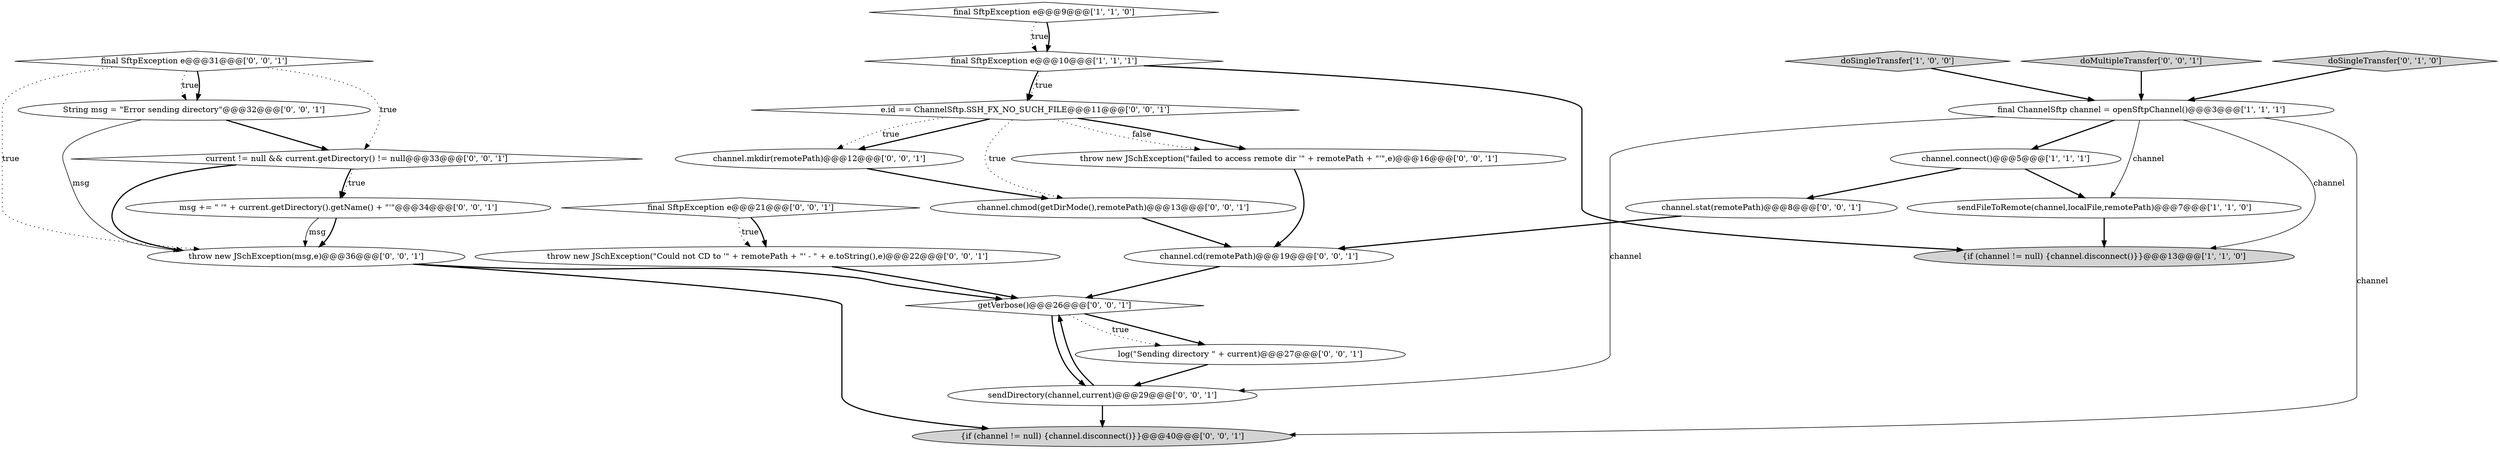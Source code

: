 digraph {
9 [style = filled, label = "String msg = \"Error sending directory\"@@@32@@@['0', '0', '1']", fillcolor = white, shape = ellipse image = "AAA0AAABBB3BBB"];
24 [style = filled, label = "sendDirectory(channel,current)@@@29@@@['0', '0', '1']", fillcolor = white, shape = ellipse image = "AAA0AAABBB3BBB"];
12 [style = filled, label = "e.id == ChannelSftp.SSH_FX_NO_SUCH_FILE@@@11@@@['0', '0', '1']", fillcolor = white, shape = diamond image = "AAA0AAABBB3BBB"];
19 [style = filled, label = "current != null && current.getDirectory() != null@@@33@@@['0', '0', '1']", fillcolor = white, shape = diamond image = "AAA0AAABBB3BBB"];
21 [style = filled, label = "final SftpException e@@@21@@@['0', '0', '1']", fillcolor = white, shape = diamond image = "AAA0AAABBB3BBB"];
25 [style = filled, label = "getVerbose()@@@26@@@['0', '0', '1']", fillcolor = white, shape = diamond image = "AAA0AAABBB3BBB"];
11 [style = filled, label = "{if (channel != null) {channel.disconnect()}}@@@40@@@['0', '0', '1']", fillcolor = lightgray, shape = ellipse image = "AAA0AAABBB3BBB"];
1 [style = filled, label = "sendFileToRemote(channel,localFile,remotePath)@@@7@@@['1', '1', '0']", fillcolor = white, shape = ellipse image = "AAA0AAABBB1BBB"];
8 [style = filled, label = "channel.mkdir(remotePath)@@@12@@@['0', '0', '1']", fillcolor = white, shape = ellipse image = "AAA0AAABBB3BBB"];
6 [style = filled, label = "final ChannelSftp channel = openSftpChannel()@@@3@@@['1', '1', '1']", fillcolor = white, shape = ellipse image = "AAA0AAABBB1BBB"];
13 [style = filled, label = "channel.chmod(getDirMode(),remotePath)@@@13@@@['0', '0', '1']", fillcolor = white, shape = ellipse image = "AAA0AAABBB3BBB"];
7 [style = filled, label = "doSingleTransfer['0', '1', '0']", fillcolor = lightgray, shape = diamond image = "AAA0AAABBB2BBB"];
22 [style = filled, label = "channel.stat(remotePath)@@@8@@@['0', '0', '1']", fillcolor = white, shape = ellipse image = "AAA0AAABBB3BBB"];
17 [style = filled, label = "throw new JSchException(\"failed to access remote dir '\" + remotePath + \"'\",e)@@@16@@@['0', '0', '1']", fillcolor = white, shape = ellipse image = "AAA0AAABBB3BBB"];
18 [style = filled, label = "channel.cd(remotePath)@@@19@@@['0', '0', '1']", fillcolor = white, shape = ellipse image = "AAA0AAABBB3BBB"];
23 [style = filled, label = "throw new JSchException(\"Could not CD to '\" + remotePath + \"' - \" + e.toString(),e)@@@22@@@['0', '0', '1']", fillcolor = white, shape = ellipse image = "AAA0AAABBB3BBB"];
3 [style = filled, label = "doSingleTransfer['1', '0', '0']", fillcolor = lightgray, shape = diamond image = "AAA0AAABBB1BBB"];
0 [style = filled, label = "final SftpException e@@@9@@@['1', '1', '0']", fillcolor = white, shape = diamond image = "AAA0AAABBB1BBB"];
10 [style = filled, label = "throw new JSchException(msg,e)@@@36@@@['0', '0', '1']", fillcolor = white, shape = ellipse image = "AAA0AAABBB3BBB"];
14 [style = filled, label = "log(\"Sending directory \" + current)@@@27@@@['0', '0', '1']", fillcolor = white, shape = ellipse image = "AAA0AAABBB3BBB"];
4 [style = filled, label = "channel.connect()@@@5@@@['1', '1', '1']", fillcolor = white, shape = ellipse image = "AAA0AAABBB1BBB"];
5 [style = filled, label = "final SftpException e@@@10@@@['1', '1', '1']", fillcolor = white, shape = diamond image = "AAA0AAABBB1BBB"];
20 [style = filled, label = "doMultipleTransfer['0', '0', '1']", fillcolor = lightgray, shape = diamond image = "AAA0AAABBB3BBB"];
16 [style = filled, label = "final SftpException e@@@31@@@['0', '0', '1']", fillcolor = white, shape = diamond image = "AAA0AAABBB3BBB"];
15 [style = filled, label = "msg += \" '\" + current.getDirectory().getName() + \"'\"@@@34@@@['0', '0', '1']", fillcolor = white, shape = ellipse image = "AAA0AAABBB3BBB"];
2 [style = filled, label = "{if (channel != null) {channel.disconnect()}}@@@13@@@['1', '1', '0']", fillcolor = lightgray, shape = ellipse image = "AAA0AAABBB1BBB"];
5->2 [style = bold, label=""];
6->2 [style = solid, label="channel"];
9->19 [style = bold, label=""];
23->25 [style = bold, label=""];
19->10 [style = bold, label=""];
6->4 [style = bold, label=""];
20->6 [style = bold, label=""];
25->24 [style = bold, label=""];
7->6 [style = bold, label=""];
25->14 [style = bold, label=""];
18->25 [style = bold, label=""];
19->15 [style = bold, label=""];
24->11 [style = bold, label=""];
12->13 [style = dotted, label="true"];
21->23 [style = dotted, label="true"];
10->11 [style = bold, label=""];
4->22 [style = bold, label=""];
14->24 [style = bold, label=""];
5->12 [style = dotted, label="true"];
6->24 [style = solid, label="channel"];
10->25 [style = bold, label=""];
13->18 [style = bold, label=""];
6->1 [style = solid, label="channel"];
4->1 [style = bold, label=""];
3->6 [style = bold, label=""];
0->5 [style = dotted, label="true"];
12->17 [style = dotted, label="false"];
12->8 [style = dotted, label="true"];
12->17 [style = bold, label=""];
6->11 [style = solid, label="channel"];
25->14 [style = dotted, label="true"];
16->9 [style = dotted, label="true"];
9->10 [style = solid, label="msg"];
16->10 [style = dotted, label="true"];
19->15 [style = dotted, label="true"];
8->13 [style = bold, label=""];
22->18 [style = bold, label=""];
5->12 [style = bold, label=""];
24->25 [style = bold, label=""];
0->5 [style = bold, label=""];
21->23 [style = bold, label=""];
12->8 [style = bold, label=""];
15->10 [style = bold, label=""];
1->2 [style = bold, label=""];
15->10 [style = solid, label="msg"];
16->19 [style = dotted, label="true"];
16->9 [style = bold, label=""];
17->18 [style = bold, label=""];
}
